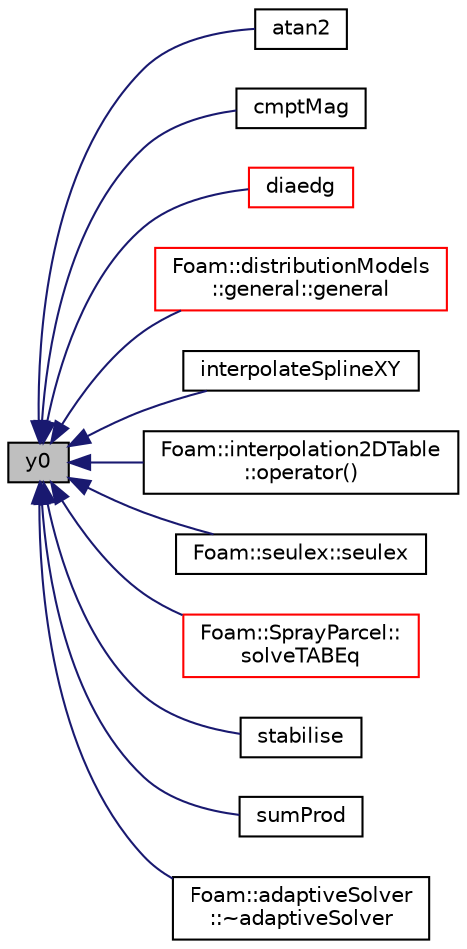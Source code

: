 digraph "y0"
{
  bgcolor="transparent";
  edge [fontname="Helvetica",fontsize="10",labelfontname="Helvetica",labelfontsize="10"];
  node [fontname="Helvetica",fontsize="10",shape=record];
  rankdir="LR";
  Node1 [label="y0",height=0.2,width=0.4,color="black", fillcolor="grey75", style="filled", fontcolor="black"];
  Node1 -> Node2 [dir="back",color="midnightblue",fontsize="10",style="solid",fontname="Helvetica"];
  Node2 [label="atan2",height=0.2,width=0.4,color="black",URL="$a10974.html#ac4f658d3f23292db85ec6b618e5976e0"];
  Node1 -> Node3 [dir="back",color="midnightblue",fontsize="10",style="solid",fontname="Helvetica"];
  Node3 [label="cmptMag",height=0.2,width=0.4,color="black",URL="$a10974.html#a2b5bed0675a2a1c054a011f1ff5d73e8"];
  Node1 -> Node4 [dir="back",color="midnightblue",fontsize="10",style="solid",fontname="Helvetica"];
  Node4 [label="diaedg",height=0.2,width=0.4,color="red",URL="$a07624.html#ac8cde747098631791b7f8a846034aa1a"];
  Node1 -> Node5 [dir="back",color="midnightblue",fontsize="10",style="solid",fontname="Helvetica"];
  Node5 [label="Foam::distributionModels\l::general::general",height=0.2,width=0.4,color="red",URL="$a00921.html#a11b13bf35967676623bc465725ff24d2",tooltip="Construct from components. "];
  Node1 -> Node6 [dir="back",color="midnightblue",fontsize="10",style="solid",fontname="Helvetica"];
  Node6 [label="interpolateSplineXY",height=0.2,width=0.4,color="black",URL="$a10974.html#aa393e7bdf1e889b32e8903246ef98ddb"];
  Node1 -> Node7 [dir="back",color="midnightblue",fontsize="10",style="solid",fontname="Helvetica"];
  Node7 [label="Foam::interpolation2DTable\l::operator()",height=0.2,width=0.4,color="black",URL="$a01170.html#a9ab0f39aa8de2f2f58ecabbbff38221e",tooltip="Return an interpolated value. "];
  Node1 -> Node8 [dir="back",color="midnightblue",fontsize="10",style="solid",fontname="Helvetica"];
  Node8 [label="Foam::seulex::seulex",height=0.2,width=0.4,color="black",URL="$a02347.html#a506512f869bd359e1fad319ea9f42b81",tooltip="Construct from ODE. "];
  Node1 -> Node9 [dir="back",color="midnightblue",fontsize="10",style="solid",fontname="Helvetica"];
  Node9 [label="Foam::SprayParcel::\lsolveTABEq",height=0.2,width=0.4,color="red",URL="$a02483.html#a7935951deed5d629b5c37f2fd23ef3ca",tooltip="Solve the TAB equation. "];
  Node1 -> Node10 [dir="back",color="midnightblue",fontsize="10",style="solid",fontname="Helvetica"];
  Node10 [label="stabilise",height=0.2,width=0.4,color="black",URL="$a10974.html#a5256ed0d7ec24b1876ba90c6ff1f8727"];
  Node1 -> Node11 [dir="back",color="midnightblue",fontsize="10",style="solid",fontname="Helvetica"];
  Node11 [label="sumProd",height=0.2,width=0.4,color="black",URL="$a10974.html#a5b480f6156c25bef4de87d86094e87ea"];
  Node1 -> Node12 [dir="back",color="midnightblue",fontsize="10",style="solid",fontname="Helvetica"];
  Node12 [label="Foam::adaptiveSolver\l::~adaptiveSolver",height=0.2,width=0.4,color="black",URL="$a00020.html#a62b1b8716c3f74147d38f60ebc4e7ff7",tooltip="Destructor. "];
}
